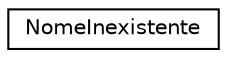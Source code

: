digraph "Graphical Class Hierarchy"
{
 // LATEX_PDF_SIZE
  edge [fontname="Helvetica",fontsize="10",labelfontname="Helvetica",labelfontsize="10"];
  node [fontname="Helvetica",fontsize="10",shape=record];
  rankdir="LR";
  Node0 [label="NomeInexistente",height=0.2,width=0.4,color="black", fillcolor="white", style="filled",URL="$class_nome_inexistente.html",tooltip=" "];
}
